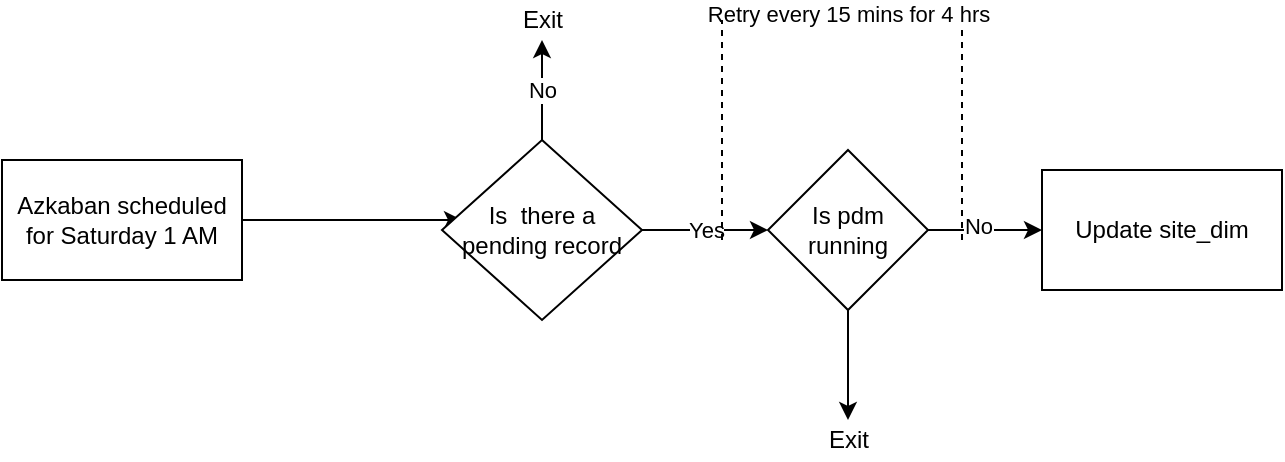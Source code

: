 <mxfile version="14.6.9" type="github">
  <diagram id="o8QKLm-ax5yYajA0nv84" name="Page-1">
    <mxGraphModel dx="1426" dy="794" grid="1" gridSize="10" guides="1" tooltips="1" connect="1" arrows="1" fold="1" page="1" pageScale="1" pageWidth="827" pageHeight="1169" math="0" shadow="0">
      <root>
        <mxCell id="0" />
        <mxCell id="1" parent="0" />
        <mxCell id="SNz0LfTpmPqGD2NdG3nT-5" style="edgeStyle=orthogonalEdgeStyle;rounded=0;orthogonalLoop=1;jettySize=auto;html=1;entryX=0;entryY=0.5;entryDx=0;entryDy=0;" edge="1" parent="1" source="SNz0LfTpmPqGD2NdG3nT-1">
          <mxGeometry relative="1" as="geometry">
            <mxPoint x="270" y="190" as="targetPoint" />
          </mxGeometry>
        </mxCell>
        <mxCell id="SNz0LfTpmPqGD2NdG3nT-1" value="Azkaban scheduled for Saturday 1 AM" style="rounded=0;whiteSpace=wrap;html=1;" vertex="1" parent="1">
          <mxGeometry x="40" y="160" width="120" height="60" as="geometry" />
        </mxCell>
        <mxCell id="SNz0LfTpmPqGD2NdG3nT-8" value="No" style="edgeStyle=orthogonalEdgeStyle;rounded=0;orthogonalLoop=1;jettySize=auto;html=1;" edge="1" parent="1" source="SNz0LfTpmPqGD2NdG3nT-3" target="SNz0LfTpmPqGD2NdG3nT-7">
          <mxGeometry relative="1" as="geometry" />
        </mxCell>
        <mxCell id="SNz0LfTpmPqGD2NdG3nT-10" value="Yes" style="edgeStyle=orthogonalEdgeStyle;rounded=0;orthogonalLoop=1;jettySize=auto;html=1;" edge="1" parent="1" source="SNz0LfTpmPqGD2NdG3nT-3" target="SNz0LfTpmPqGD2NdG3nT-9">
          <mxGeometry relative="1" as="geometry" />
        </mxCell>
        <mxCell id="SNz0LfTpmPqGD2NdG3nT-3" value="Is &amp;nbsp;there a pending record" style="rhombus;whiteSpace=wrap;html=1;" vertex="1" parent="1">
          <mxGeometry x="260" y="150" width="100" height="90" as="geometry" />
        </mxCell>
        <mxCell id="SNz0LfTpmPqGD2NdG3nT-7" value="Exit" style="text;html=1;align=center;verticalAlign=middle;resizable=0;points=[];autosize=1;strokeColor=none;" vertex="1" parent="1">
          <mxGeometry x="290" y="80" width="40" height="20" as="geometry" />
        </mxCell>
        <mxCell id="SNz0LfTpmPqGD2NdG3nT-12" value="" style="edgeStyle=orthogonalEdgeStyle;rounded=0;orthogonalLoop=1;jettySize=auto;html=1;" edge="1" parent="1" source="SNz0LfTpmPqGD2NdG3nT-9" target="SNz0LfTpmPqGD2NdG3nT-11">
          <mxGeometry relative="1" as="geometry">
            <Array as="points">
              <mxPoint x="520" y="195" />
              <mxPoint x="520" y="195" />
            </Array>
          </mxGeometry>
        </mxCell>
        <mxCell id="SNz0LfTpmPqGD2NdG3nT-13" value="No" style="edgeLabel;html=1;align=center;verticalAlign=middle;resizable=0;points=[];" vertex="1" connectable="0" parent="SNz0LfTpmPqGD2NdG3nT-12">
          <mxGeometry x="-0.143" y="2" relative="1" as="geometry">
            <mxPoint as="offset" />
          </mxGeometry>
        </mxCell>
        <mxCell id="SNz0LfTpmPqGD2NdG3nT-21" value="" style="edgeStyle=orthogonalEdgeStyle;rounded=0;orthogonalLoop=1;jettySize=auto;html=1;" edge="1" parent="1" source="SNz0LfTpmPqGD2NdG3nT-9" target="SNz0LfTpmPqGD2NdG3nT-20">
          <mxGeometry relative="1" as="geometry" />
        </mxCell>
        <mxCell id="SNz0LfTpmPqGD2NdG3nT-9" value="Is pdm running" style="rhombus;whiteSpace=wrap;html=1;" vertex="1" parent="1">
          <mxGeometry x="423" y="155" width="80" height="80" as="geometry" />
        </mxCell>
        <mxCell id="SNz0LfTpmPqGD2NdG3nT-11" value="Update site_dim" style="rounded=0;whiteSpace=wrap;html=1;" vertex="1" parent="1">
          <mxGeometry x="560" y="165" width="120" height="60" as="geometry" />
        </mxCell>
        <mxCell id="SNz0LfTpmPqGD2NdG3nT-15" value="" style="endArrow=none;dashed=1;html=1;" edge="1" parent="1">
          <mxGeometry width="50" height="50" relative="1" as="geometry">
            <mxPoint x="520" y="200" as="sourcePoint" />
            <mxPoint x="520" y="90" as="targetPoint" />
            <Array as="points" />
          </mxGeometry>
        </mxCell>
        <mxCell id="SNz0LfTpmPqGD2NdG3nT-17" value="" style="endArrow=none;dashed=1;html=1;" edge="1" parent="1">
          <mxGeometry width="50" height="50" relative="1" as="geometry">
            <mxPoint x="400" y="90" as="sourcePoint" />
            <mxPoint x="520" y="90" as="targetPoint" />
            <Array as="points" />
          </mxGeometry>
        </mxCell>
        <mxCell id="SNz0LfTpmPqGD2NdG3nT-19" value="Retry every 15 mins for 4 hrs" style="edgeLabel;html=1;align=center;verticalAlign=middle;resizable=0;points=[];" vertex="1" connectable="0" parent="SNz0LfTpmPqGD2NdG3nT-17">
          <mxGeometry x="-0.217" y="3" relative="1" as="geometry">
            <mxPoint x="16" as="offset" />
          </mxGeometry>
        </mxCell>
        <mxCell id="SNz0LfTpmPqGD2NdG3nT-18" value="" style="endArrow=none;dashed=1;html=1;" edge="1" parent="1">
          <mxGeometry width="50" height="50" relative="1" as="geometry">
            <mxPoint x="400" y="200" as="sourcePoint" />
            <mxPoint x="400" y="90" as="targetPoint" />
          </mxGeometry>
        </mxCell>
        <mxCell id="SNz0LfTpmPqGD2NdG3nT-20" value="Exit" style="text;html=1;align=center;verticalAlign=middle;resizable=0;points=[];autosize=1;strokeColor=none;" vertex="1" parent="1">
          <mxGeometry x="443" y="290" width="40" height="20" as="geometry" />
        </mxCell>
      </root>
    </mxGraphModel>
  </diagram>
</mxfile>
